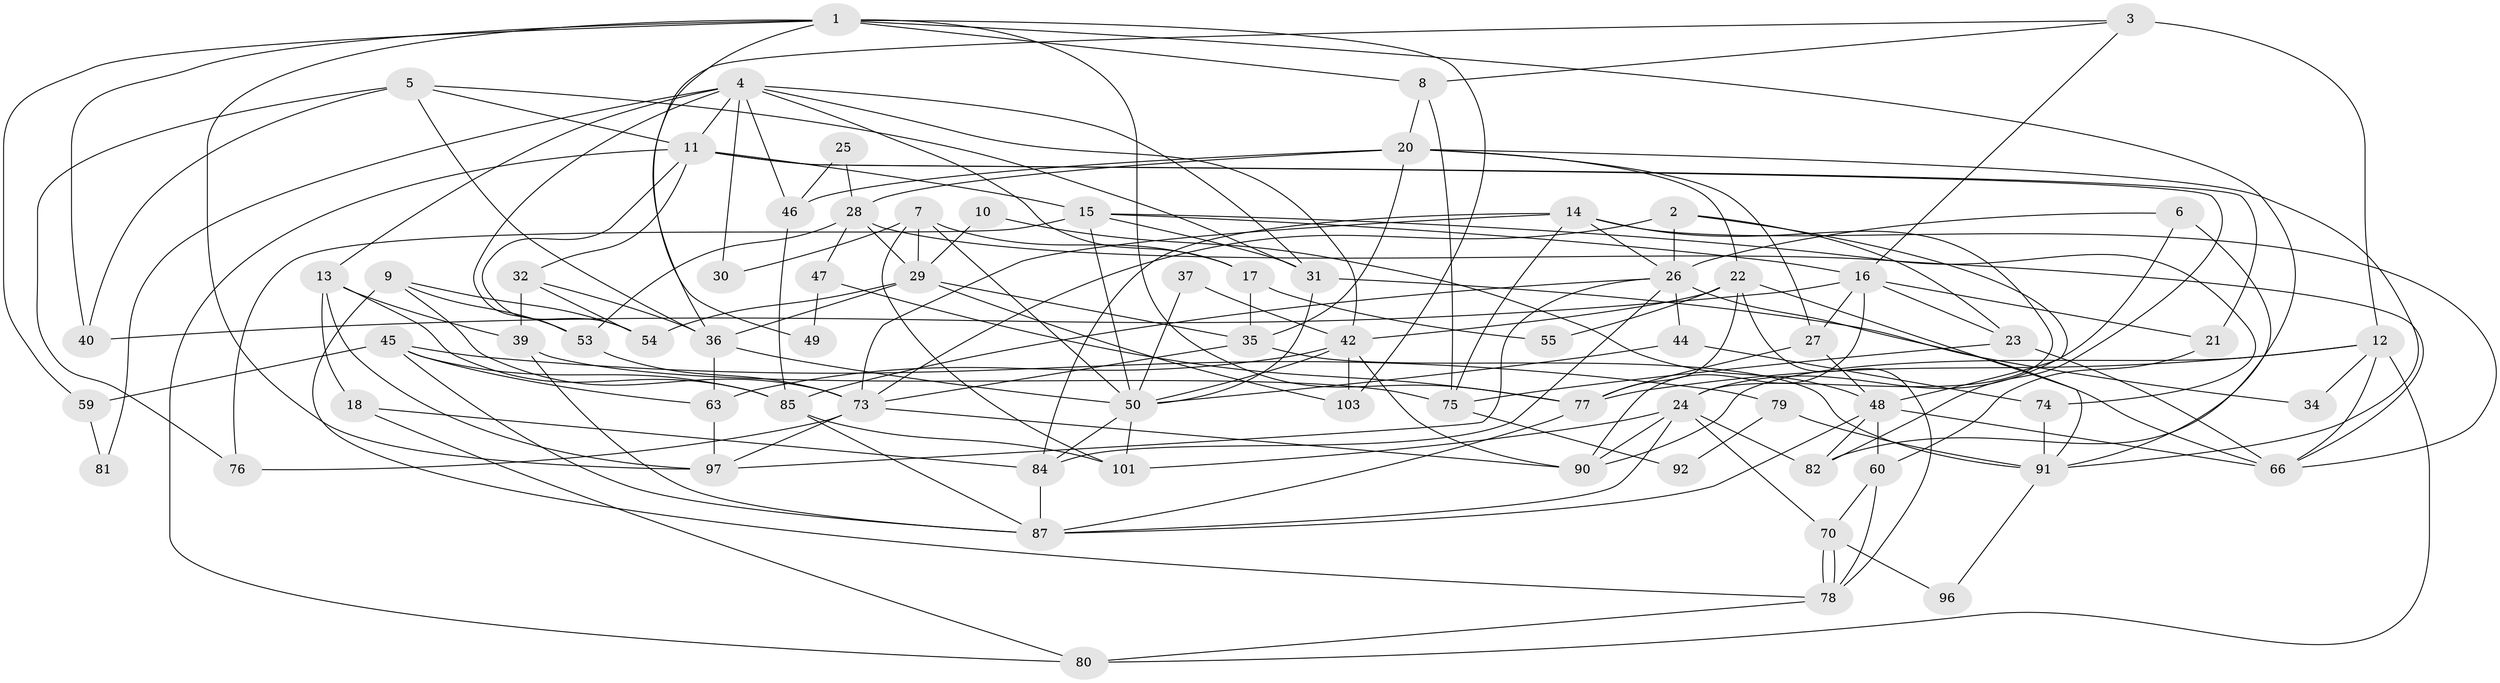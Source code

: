 // Generated by graph-tools (version 1.1) at 2025/52/02/27/25 19:52:04]
// undirected, 73 vertices, 171 edges
graph export_dot {
graph [start="1"]
  node [color=gray90,style=filled];
  1 [super="+38"];
  2 [super="+51"];
  3 [super="+89"];
  4 [super="+67"];
  5 [super="+33"];
  6;
  7 [super="+41"];
  8 [super="+52"];
  9;
  10;
  11 [super="+100"];
  12 [super="+105"];
  13;
  14 [super="+65"];
  15;
  16 [super="+19"];
  17;
  18 [super="+43"];
  20 [super="+71"];
  21;
  22 [super="+61"];
  23 [super="+62"];
  24 [super="+69"];
  25;
  26 [super="+56"];
  27;
  28;
  29 [super="+93"];
  30;
  31 [super="+57"];
  32;
  34;
  35;
  36 [super="+58"];
  37;
  39;
  40 [super="+95"];
  42 [super="+83"];
  44;
  45 [super="+64"];
  46;
  47;
  48 [super="+98"];
  49;
  50 [super="+99"];
  53;
  54;
  55;
  59;
  60 [super="+72"];
  63;
  66 [super="+68"];
  70;
  73 [super="+88"];
  74;
  75;
  76;
  77 [super="+86"];
  78;
  79;
  80 [super="+94"];
  81;
  82;
  84;
  85;
  87 [super="+104"];
  90;
  91 [super="+102"];
  92;
  96;
  97;
  101;
  103;
  1 -- 103;
  1 -- 49;
  1 -- 82;
  1 -- 97;
  1 -- 40;
  1 -- 59;
  1 -- 77;
  1 -- 8;
  2 -- 73 [weight=2];
  2 -- 26;
  2 -- 48;
  2 -- 23;
  3 -- 12 [weight=2];
  3 -- 16;
  3 -- 36;
  3 -- 8;
  4 -- 13;
  4 -- 30;
  4 -- 81;
  4 -- 17;
  4 -- 53;
  4 -- 11;
  4 -- 46;
  4 -- 42;
  4 -- 31;
  5 -- 36;
  5 -- 76;
  5 -- 40;
  5 -- 11;
  5 -- 31;
  6 -- 26;
  6 -- 24;
  6 -- 91;
  7 -- 30;
  7 -- 50;
  7 -- 17;
  7 -- 101;
  7 -- 29;
  8 -- 75;
  8 -- 20;
  9 -- 73;
  9 -- 53;
  9 -- 54;
  9 -- 78;
  10 -- 29;
  10 -- 48;
  11 -- 54;
  11 -- 82;
  11 -- 15;
  11 -- 21;
  11 -- 32;
  11 -- 80;
  12 -- 80;
  12 -- 90;
  12 -- 34;
  12 -- 77;
  12 -- 66;
  13 -- 85;
  13 -- 97;
  13 -- 39;
  13 -- 18;
  14 -- 73;
  14 -- 75;
  14 -- 84;
  14 -- 24;
  14 -- 26;
  14 -- 66;
  15 -- 31;
  15 -- 74;
  15 -- 76;
  15 -- 16;
  15 -- 50;
  16 -- 90;
  16 -- 40;
  16 -- 21;
  16 -- 27;
  16 -- 23;
  17 -- 35;
  17 -- 55;
  18 -- 80;
  18 -- 84;
  20 -- 28;
  20 -- 35;
  20 -- 22;
  20 -- 27;
  20 -- 46;
  20 -- 91;
  21 -- 60;
  22 -- 55;
  22 -- 77;
  22 -- 78;
  22 -- 42;
  22 -- 91;
  23 -- 66;
  23 -- 75;
  24 -- 82;
  24 -- 101;
  24 -- 70;
  24 -- 87;
  24 -- 90;
  25 -- 28;
  25 -- 46;
  26 -- 85;
  26 -- 66;
  26 -- 97;
  26 -- 84;
  26 -- 44;
  27 -- 48;
  27 -- 77;
  28 -- 29;
  28 -- 53;
  28 -- 47;
  28 -- 66;
  29 -- 35;
  29 -- 103;
  29 -- 36;
  29 -- 54;
  31 -- 34;
  31 -- 50;
  32 -- 39;
  32 -- 54;
  32 -- 36;
  35 -- 91;
  35 -- 73;
  36 -- 63;
  36 -- 50;
  37 -- 42;
  37 -- 50;
  39 -- 75;
  39 -- 87;
  42 -- 103 [weight=2];
  42 -- 90;
  42 -- 50;
  42 -- 63;
  44 -- 74;
  44 -- 50;
  45 -- 87;
  45 -- 59;
  45 -- 85;
  45 -- 79;
  45 -- 63;
  46 -- 85;
  47 -- 77;
  47 -- 49;
  48 -- 66;
  48 -- 82;
  48 -- 87;
  48 -- 60;
  50 -- 101;
  50 -- 84;
  53 -- 73;
  59 -- 81;
  60 -- 70;
  60 -- 78;
  63 -- 97;
  70 -- 78;
  70 -- 78;
  70 -- 96;
  73 -- 97;
  73 -- 90;
  73 -- 76;
  74 -- 91;
  75 -- 92;
  77 -- 87;
  78 -- 80;
  79 -- 92;
  79 -- 91;
  84 -- 87;
  85 -- 87;
  85 -- 101;
  91 -- 96;
}
